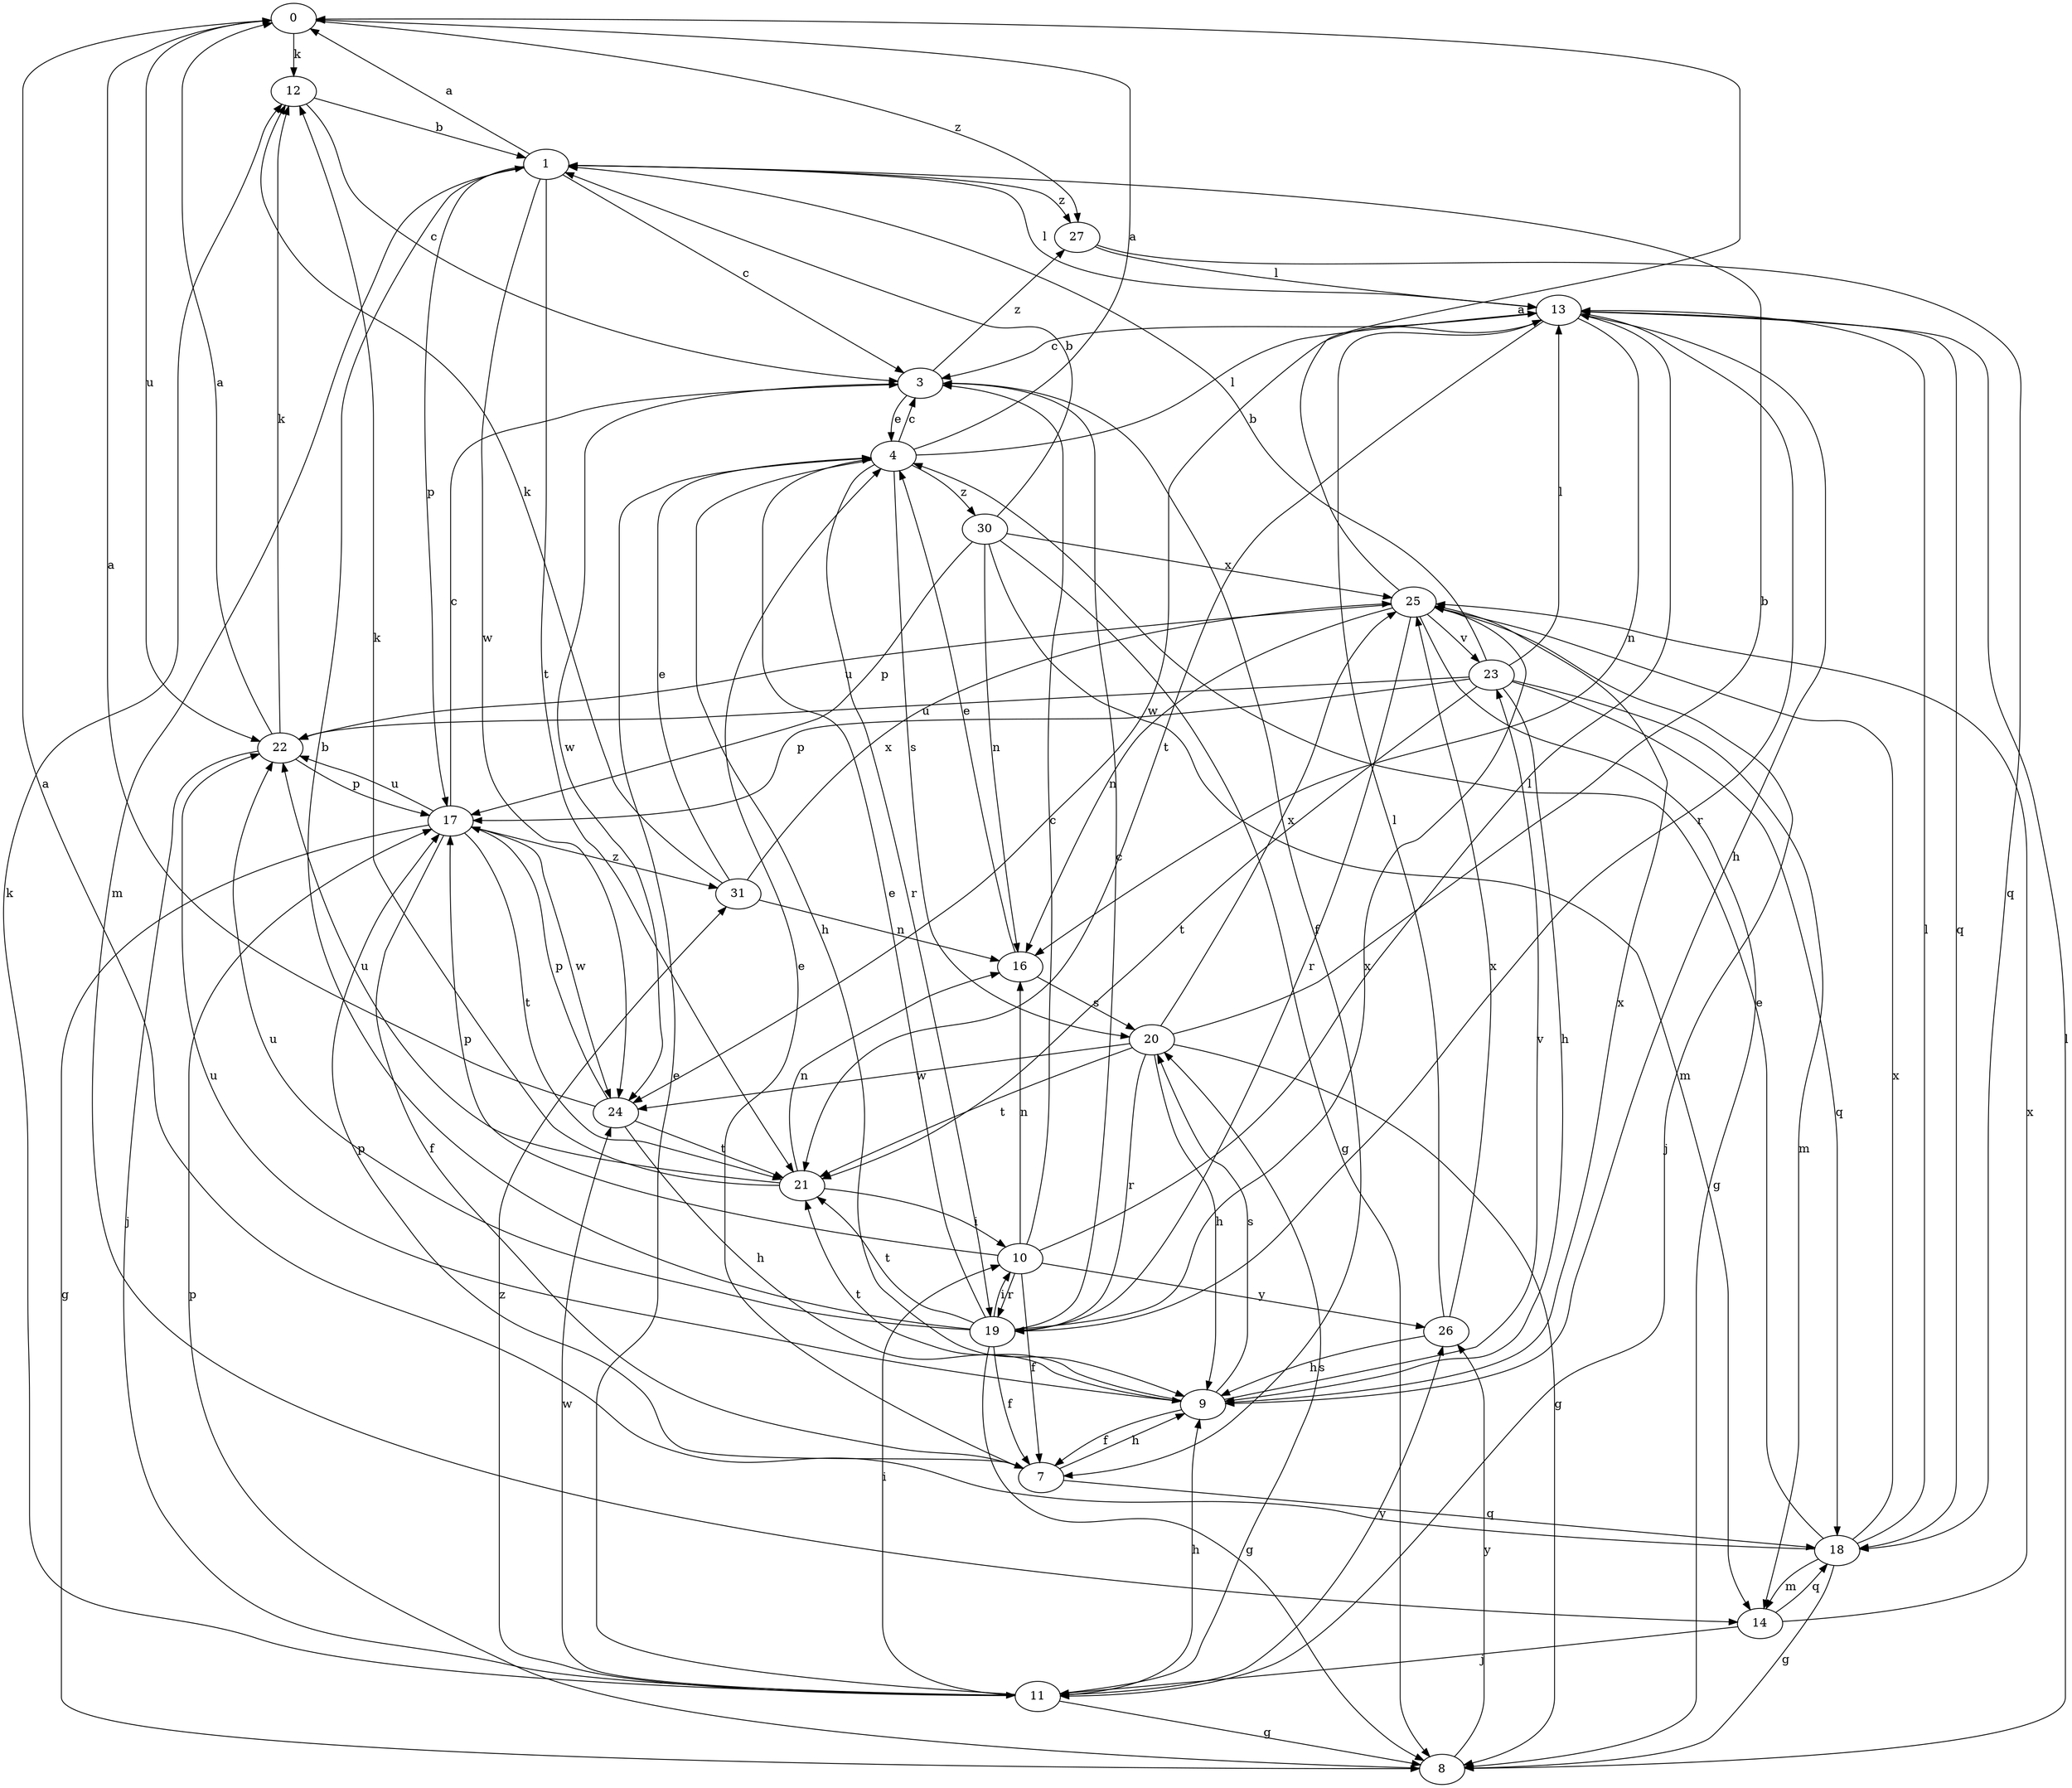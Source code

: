 strict digraph  {
0;
1;
3;
4;
7;
8;
9;
10;
11;
12;
13;
14;
16;
17;
18;
19;
20;
21;
22;
23;
24;
25;
26;
27;
30;
31;
0 -> 12  [label=k];
0 -> 22  [label=u];
0 -> 27  [label=z];
1 -> 0  [label=a];
1 -> 3  [label=c];
1 -> 13  [label=l];
1 -> 14  [label=m];
1 -> 17  [label=p];
1 -> 21  [label=t];
1 -> 24  [label=w];
1 -> 27  [label=z];
3 -> 4  [label=e];
3 -> 7  [label=f];
3 -> 24  [label=w];
3 -> 27  [label=z];
4 -> 0  [label=a];
4 -> 3  [label=c];
4 -> 9  [label=h];
4 -> 13  [label=l];
4 -> 19  [label=r];
4 -> 20  [label=s];
4 -> 30  [label=z];
7 -> 4  [label=e];
7 -> 9  [label=h];
7 -> 17  [label=p];
7 -> 18  [label=q];
8 -> 13  [label=l];
8 -> 17  [label=p];
8 -> 26  [label=y];
9 -> 7  [label=f];
9 -> 20  [label=s];
9 -> 21  [label=t];
9 -> 22  [label=u];
9 -> 23  [label=v];
9 -> 25  [label=x];
10 -> 3  [label=c];
10 -> 7  [label=f];
10 -> 13  [label=l];
10 -> 16  [label=n];
10 -> 17  [label=p];
10 -> 19  [label=r];
10 -> 26  [label=y];
11 -> 4  [label=e];
11 -> 8  [label=g];
11 -> 9  [label=h];
11 -> 10  [label=i];
11 -> 12  [label=k];
11 -> 20  [label=s];
11 -> 24  [label=w];
11 -> 26  [label=y];
11 -> 31  [label=z];
12 -> 1  [label=b];
12 -> 3  [label=c];
13 -> 3  [label=c];
13 -> 9  [label=h];
13 -> 16  [label=n];
13 -> 18  [label=q];
13 -> 19  [label=r];
13 -> 21  [label=t];
13 -> 24  [label=w];
14 -> 11  [label=j];
14 -> 18  [label=q];
14 -> 25  [label=x];
16 -> 4  [label=e];
16 -> 20  [label=s];
17 -> 3  [label=c];
17 -> 7  [label=f];
17 -> 8  [label=g];
17 -> 21  [label=t];
17 -> 22  [label=u];
17 -> 24  [label=w];
17 -> 31  [label=z];
18 -> 0  [label=a];
18 -> 4  [label=e];
18 -> 8  [label=g];
18 -> 13  [label=l];
18 -> 14  [label=m];
18 -> 25  [label=x];
19 -> 1  [label=b];
19 -> 3  [label=c];
19 -> 4  [label=e];
19 -> 7  [label=f];
19 -> 8  [label=g];
19 -> 10  [label=i];
19 -> 21  [label=t];
19 -> 22  [label=u];
19 -> 25  [label=x];
20 -> 1  [label=b];
20 -> 8  [label=g];
20 -> 9  [label=h];
20 -> 19  [label=r];
20 -> 21  [label=t];
20 -> 24  [label=w];
20 -> 25  [label=x];
21 -> 10  [label=i];
21 -> 12  [label=k];
21 -> 16  [label=n];
21 -> 22  [label=u];
22 -> 0  [label=a];
22 -> 11  [label=j];
22 -> 12  [label=k];
22 -> 17  [label=p];
23 -> 1  [label=b];
23 -> 9  [label=h];
23 -> 13  [label=l];
23 -> 14  [label=m];
23 -> 17  [label=p];
23 -> 18  [label=q];
23 -> 21  [label=t];
23 -> 22  [label=u];
24 -> 0  [label=a];
24 -> 9  [label=h];
24 -> 17  [label=p];
24 -> 21  [label=t];
25 -> 0  [label=a];
25 -> 8  [label=g];
25 -> 11  [label=j];
25 -> 16  [label=n];
25 -> 19  [label=r];
25 -> 22  [label=u];
25 -> 23  [label=v];
26 -> 9  [label=h];
26 -> 13  [label=l];
26 -> 25  [label=x];
27 -> 13  [label=l];
27 -> 18  [label=q];
30 -> 1  [label=b];
30 -> 8  [label=g];
30 -> 14  [label=m];
30 -> 16  [label=n];
30 -> 17  [label=p];
30 -> 25  [label=x];
31 -> 4  [label=e];
31 -> 12  [label=k];
31 -> 16  [label=n];
31 -> 25  [label=x];
}
